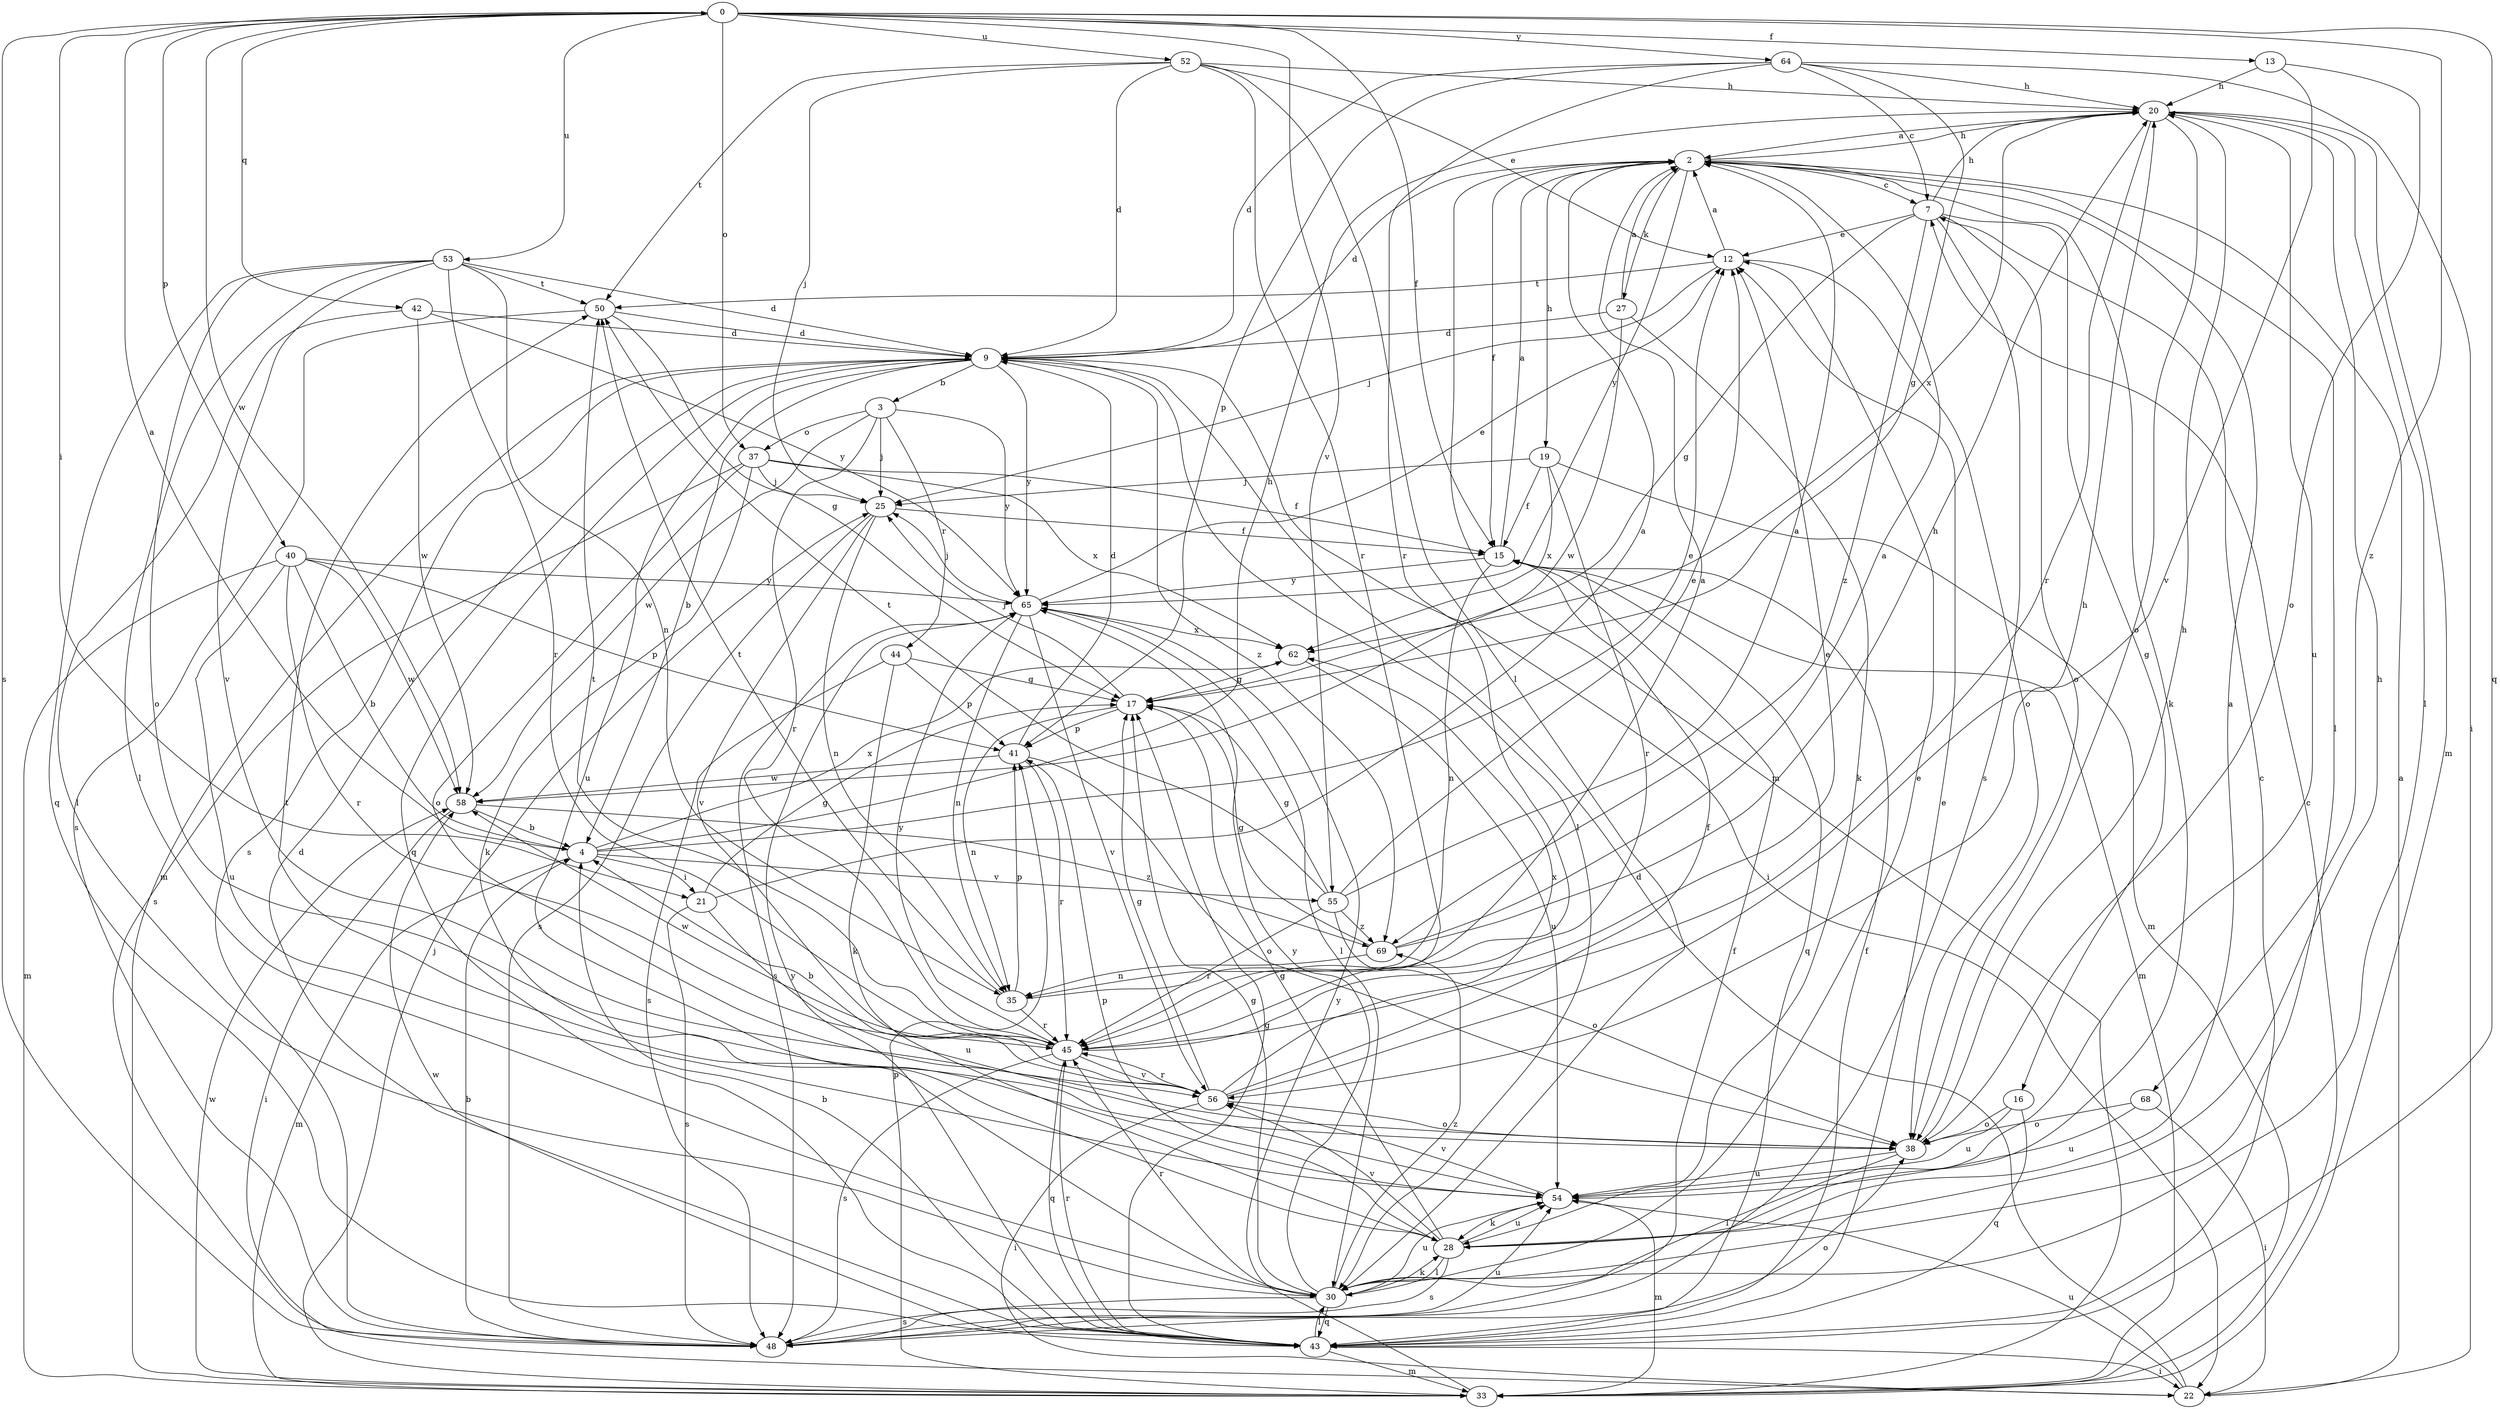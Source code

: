 strict digraph  {
0;
2;
3;
4;
7;
9;
12;
13;
15;
16;
17;
19;
20;
21;
22;
25;
27;
28;
30;
33;
35;
37;
38;
40;
41;
42;
43;
44;
45;
48;
50;
52;
53;
54;
55;
56;
58;
62;
64;
65;
68;
69;
0 -> 13  [label=f];
0 -> 15  [label=f];
0 -> 21  [label=i];
0 -> 37  [label=o];
0 -> 40  [label=p];
0 -> 42  [label=q];
0 -> 43  [label=q];
0 -> 48  [label=s];
0 -> 52  [label=u];
0 -> 53  [label=u];
0 -> 55  [label=v];
0 -> 58  [label=w];
0 -> 64  [label=y];
0 -> 68  [label=z];
2 -> 7  [label=c];
2 -> 9  [label=d];
2 -> 15  [label=f];
2 -> 19  [label=h];
2 -> 20  [label=h];
2 -> 27  [label=k];
2 -> 28  [label=k];
2 -> 30  [label=l];
2 -> 33  [label=m];
2 -> 65  [label=y];
3 -> 25  [label=j];
3 -> 37  [label=o];
3 -> 44  [label=r];
3 -> 45  [label=r];
3 -> 58  [label=w];
3 -> 65  [label=y];
4 -> 0  [label=a];
4 -> 12  [label=e];
4 -> 20  [label=h];
4 -> 21  [label=i];
4 -> 33  [label=m];
4 -> 55  [label=v];
4 -> 62  [label=x];
7 -> 12  [label=e];
7 -> 16  [label=g];
7 -> 17  [label=g];
7 -> 20  [label=h];
7 -> 38  [label=o];
7 -> 48  [label=s];
7 -> 69  [label=z];
9 -> 3  [label=b];
9 -> 4  [label=b];
9 -> 22  [label=i];
9 -> 30  [label=l];
9 -> 33  [label=m];
9 -> 43  [label=q];
9 -> 48  [label=s];
9 -> 54  [label=u];
9 -> 65  [label=y];
9 -> 69  [label=z];
12 -> 2  [label=a];
12 -> 25  [label=j];
12 -> 38  [label=o];
12 -> 50  [label=t];
13 -> 20  [label=h];
13 -> 38  [label=o];
13 -> 56  [label=v];
15 -> 2  [label=a];
15 -> 33  [label=m];
15 -> 35  [label=n];
15 -> 43  [label=q];
15 -> 65  [label=y];
16 -> 38  [label=o];
16 -> 43  [label=q];
16 -> 54  [label=u];
17 -> 25  [label=j];
17 -> 35  [label=n];
17 -> 41  [label=p];
19 -> 15  [label=f];
19 -> 25  [label=j];
19 -> 33  [label=m];
19 -> 45  [label=r];
19 -> 62  [label=x];
20 -> 2  [label=a];
20 -> 30  [label=l];
20 -> 33  [label=m];
20 -> 38  [label=o];
20 -> 45  [label=r];
20 -> 54  [label=u];
20 -> 62  [label=x];
21 -> 2  [label=a];
21 -> 17  [label=g];
21 -> 48  [label=s];
21 -> 54  [label=u];
22 -> 2  [label=a];
22 -> 9  [label=d];
22 -> 54  [label=u];
25 -> 15  [label=f];
25 -> 35  [label=n];
25 -> 48  [label=s];
25 -> 56  [label=v];
27 -> 2  [label=a];
27 -> 9  [label=d];
27 -> 28  [label=k];
27 -> 58  [label=w];
28 -> 2  [label=a];
28 -> 17  [label=g];
28 -> 20  [label=h];
28 -> 30  [label=l];
28 -> 41  [label=p];
28 -> 48  [label=s];
28 -> 54  [label=u];
28 -> 56  [label=v];
30 -> 12  [label=e];
30 -> 17  [label=g];
30 -> 28  [label=k];
30 -> 43  [label=q];
30 -> 45  [label=r];
30 -> 48  [label=s];
30 -> 50  [label=t];
30 -> 54  [label=u];
30 -> 65  [label=y];
30 -> 69  [label=z];
33 -> 7  [label=c];
33 -> 25  [label=j];
33 -> 41  [label=p];
33 -> 58  [label=w];
33 -> 65  [label=y];
35 -> 2  [label=a];
35 -> 41  [label=p];
35 -> 45  [label=r];
35 -> 50  [label=t];
37 -> 15  [label=f];
37 -> 25  [label=j];
37 -> 28  [label=k];
37 -> 38  [label=o];
37 -> 48  [label=s];
37 -> 62  [label=x];
38 -> 20  [label=h];
38 -> 30  [label=l];
38 -> 54  [label=u];
40 -> 4  [label=b];
40 -> 33  [label=m];
40 -> 41  [label=p];
40 -> 45  [label=r];
40 -> 54  [label=u];
40 -> 58  [label=w];
40 -> 65  [label=y];
41 -> 9  [label=d];
41 -> 38  [label=o];
41 -> 45  [label=r];
41 -> 58  [label=w];
42 -> 9  [label=d];
42 -> 30  [label=l];
42 -> 58  [label=w];
42 -> 65  [label=y];
43 -> 4  [label=b];
43 -> 7  [label=c];
43 -> 9  [label=d];
43 -> 12  [label=e];
43 -> 15  [label=f];
43 -> 17  [label=g];
43 -> 22  [label=i];
43 -> 30  [label=l];
43 -> 33  [label=m];
43 -> 45  [label=r];
43 -> 58  [label=w];
43 -> 65  [label=y];
44 -> 17  [label=g];
44 -> 28  [label=k];
44 -> 41  [label=p];
44 -> 48  [label=s];
45 -> 12  [label=e];
45 -> 43  [label=q];
45 -> 48  [label=s];
45 -> 50  [label=t];
45 -> 56  [label=v];
45 -> 58  [label=w];
45 -> 65  [label=y];
48 -> 4  [label=b];
48 -> 15  [label=f];
48 -> 38  [label=o];
48 -> 54  [label=u];
50 -> 9  [label=d];
50 -> 17  [label=g];
50 -> 48  [label=s];
52 -> 9  [label=d];
52 -> 12  [label=e];
52 -> 20  [label=h];
52 -> 25  [label=j];
52 -> 30  [label=l];
52 -> 45  [label=r];
52 -> 50  [label=t];
53 -> 9  [label=d];
53 -> 30  [label=l];
53 -> 35  [label=n];
53 -> 38  [label=o];
53 -> 43  [label=q];
53 -> 45  [label=r];
53 -> 50  [label=t];
53 -> 56  [label=v];
54 -> 28  [label=k];
54 -> 33  [label=m];
54 -> 56  [label=v];
55 -> 2  [label=a];
55 -> 12  [label=e];
55 -> 17  [label=g];
55 -> 38  [label=o];
55 -> 45  [label=r];
55 -> 50  [label=t];
55 -> 69  [label=z];
56 -> 4  [label=b];
56 -> 15  [label=f];
56 -> 17  [label=g];
56 -> 20  [label=h];
56 -> 22  [label=i];
56 -> 38  [label=o];
56 -> 45  [label=r];
56 -> 62  [label=x];
58 -> 4  [label=b];
58 -> 22  [label=i];
58 -> 69  [label=z];
62 -> 17  [label=g];
62 -> 54  [label=u];
64 -> 7  [label=c];
64 -> 9  [label=d];
64 -> 17  [label=g];
64 -> 20  [label=h];
64 -> 22  [label=i];
64 -> 41  [label=p];
64 -> 45  [label=r];
65 -> 12  [label=e];
65 -> 25  [label=j];
65 -> 30  [label=l];
65 -> 35  [label=n];
65 -> 48  [label=s];
65 -> 56  [label=v];
65 -> 62  [label=x];
68 -> 22  [label=i];
68 -> 38  [label=o];
68 -> 54  [label=u];
69 -> 2  [label=a];
69 -> 17  [label=g];
69 -> 20  [label=h];
69 -> 35  [label=n];
}
